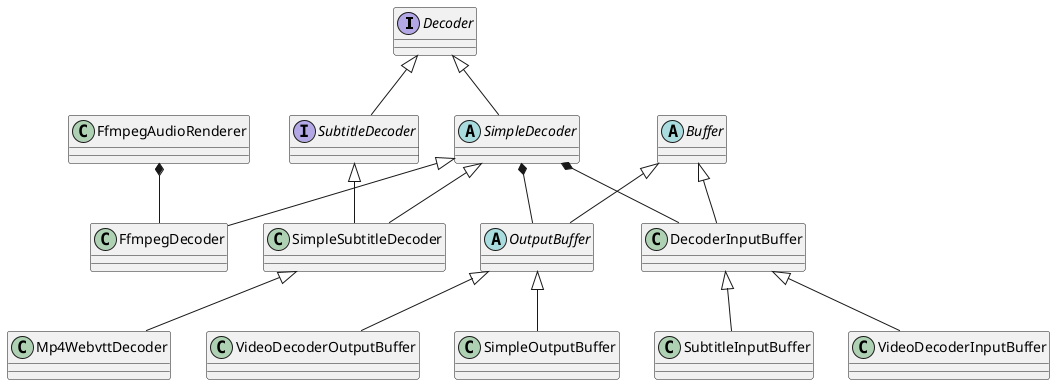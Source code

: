 
@startuml
'Decoder
interface Decoder
abstract class SimpleDecoder
interface SubtitleDecoder
class FfmpegDecoder
class SimpleSubtitleDecoder
class Mp4WebvttDecoder

Decoder <|-- SimpleDecoder
Decoder <|-- SubtitleDecoder
SimpleDecoder <|-- FfmpegDecoder
SimpleDecoder <|-- SimpleSubtitleDecoder
SubtitleDecoder <|-- SimpleSubtitleDecoder
SimpleSubtitleDecoder <|-- Mp4WebvttDecoder
FfmpegAudioRenderer *-- FfmpegDecoder

'Buffer
abstract class Buffer
abstract class OutputBuffer
class DecoderInputBuffer
class VideoDecoderInputBuffer
class SubtitleInputBuffer
class SimpleOutputBuffer
class VideoDecoderOutputBuffer

Buffer <|-- OutputBuffer
Buffer <|-- DecoderInputBuffer
SimpleDecoder *-- OutputBuffer
SimpleDecoder *-- DecoderInputBuffer
DecoderInputBuffer <|-- VideoDecoderInputBuffer
DecoderInputBuffer <|-- SubtitleInputBuffer
OutputBuffer <|-- SimpleOutputBuffer
OutputBuffer <|-- VideoDecoderOutputBuffer
@enduml